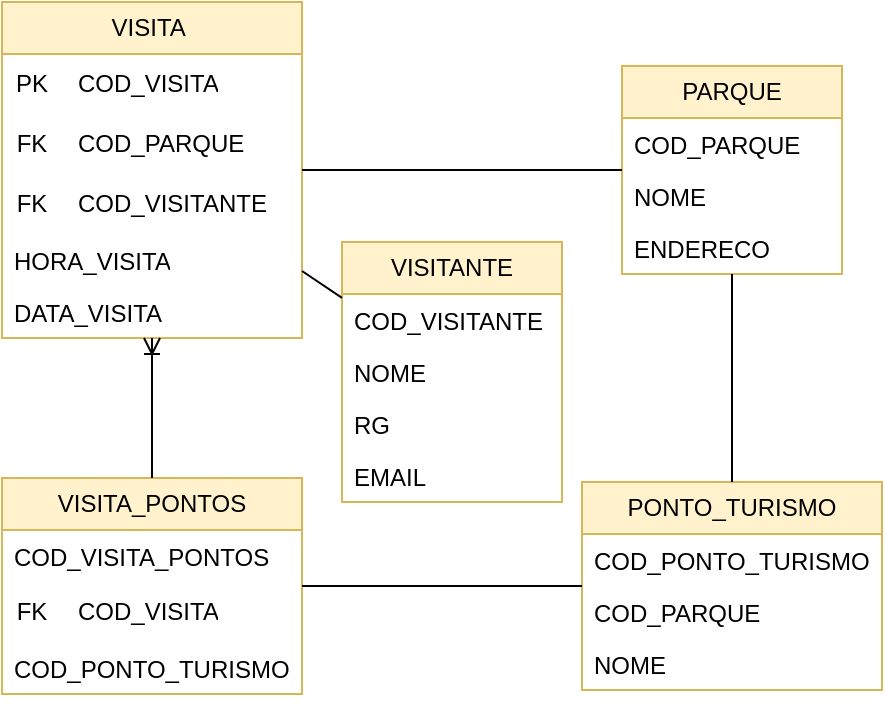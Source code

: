 <mxfile version="21.7.5" type="github">
  <diagram name="Página-1" id="nF6o-O6S5uCMybzs_Lc6">
    <mxGraphModel dx="794" dy="734" grid="1" gridSize="10" guides="1" tooltips="1" connect="1" arrows="1" fold="1" page="1" pageScale="1" pageWidth="827" pageHeight="1169" math="0" shadow="0">
      <root>
        <mxCell id="0" />
        <mxCell id="1" parent="0" />
        <mxCell id="-C26FK68keEegHWf-k7K-1" value="VISITA&amp;nbsp;" style="swimlane;fontStyle=0;childLayout=stackLayout;horizontal=1;startSize=26;fillColor=#fff2cc;horizontalStack=0;resizeParent=1;resizeParentMax=0;resizeLast=0;collapsible=1;marginBottom=0;whiteSpace=wrap;html=1;strokeColor=#d6b656;" vertex="1" parent="1">
          <mxGeometry x="120" y="640" width="150" height="168" as="geometry" />
        </mxCell>
        <mxCell id="-C26FK68keEegHWf-k7K-41" value="" style="shape=table;startSize=0;container=1;collapsible=1;childLayout=tableLayout;fixedRows=1;rowLines=0;fontStyle=0;align=center;resizeLast=1;strokeColor=none;fillColor=none;collapsible=0;" vertex="1" parent="-C26FK68keEegHWf-k7K-1">
          <mxGeometry y="26" width="150" height="30" as="geometry" />
        </mxCell>
        <mxCell id="-C26FK68keEegHWf-k7K-42" value="" style="shape=tableRow;horizontal=0;startSize=0;swimlaneHead=0;swimlaneBody=0;fillColor=none;collapsible=0;dropTarget=0;points=[[0,0.5],[1,0.5]];portConstraint=eastwest;top=0;left=0;right=0;bottom=0;" vertex="1" parent="-C26FK68keEegHWf-k7K-41">
          <mxGeometry width="150" height="30" as="geometry" />
        </mxCell>
        <mxCell id="-C26FK68keEegHWf-k7K-43" value="PK" style="shape=partialRectangle;connectable=0;fillColor=none;top=0;left=0;bottom=0;right=0;fontStyle=0;overflow=hidden;whiteSpace=wrap;html=1;" vertex="1" parent="-C26FK68keEegHWf-k7K-42">
          <mxGeometry width="30" height="30" as="geometry">
            <mxRectangle width="30" height="30" as="alternateBounds" />
          </mxGeometry>
        </mxCell>
        <mxCell id="-C26FK68keEegHWf-k7K-44" value="COD_VISITA" style="shape=partialRectangle;connectable=0;fillColor=none;top=0;left=0;bottom=0;right=0;align=left;spacingLeft=6;fontStyle=0;overflow=hidden;whiteSpace=wrap;html=1;" vertex="1" parent="-C26FK68keEegHWf-k7K-42">
          <mxGeometry x="30" width="120" height="30" as="geometry">
            <mxRectangle width="120" height="30" as="alternateBounds" />
          </mxGeometry>
        </mxCell>
        <mxCell id="-C26FK68keEegHWf-k7K-49" value="" style="shape=table;startSize=0;container=1;collapsible=1;childLayout=tableLayout;fixedRows=1;rowLines=0;fontStyle=0;align=center;resizeLast=1;strokeColor=none;fillColor=none;collapsible=0;" vertex="1" parent="-C26FK68keEegHWf-k7K-1">
          <mxGeometry y="56" width="150" height="30" as="geometry" />
        </mxCell>
        <mxCell id="-C26FK68keEegHWf-k7K-50" value="" style="shape=tableRow;horizontal=0;startSize=0;swimlaneHead=0;swimlaneBody=0;fillColor=none;collapsible=0;dropTarget=0;points=[[0,0.5],[1,0.5]];portConstraint=eastwest;top=0;left=0;right=0;bottom=0;" vertex="1" parent="-C26FK68keEegHWf-k7K-49">
          <mxGeometry width="150" height="30" as="geometry" />
        </mxCell>
        <mxCell id="-C26FK68keEegHWf-k7K-51" value="FK" style="shape=partialRectangle;connectable=0;fillColor=none;top=0;left=0;bottom=0;right=0;fontStyle=0;overflow=hidden;whiteSpace=wrap;html=1;" vertex="1" parent="-C26FK68keEegHWf-k7K-50">
          <mxGeometry width="30" height="30" as="geometry">
            <mxRectangle width="30" height="30" as="alternateBounds" />
          </mxGeometry>
        </mxCell>
        <mxCell id="-C26FK68keEegHWf-k7K-52" value="COD_PARQUE" style="shape=partialRectangle;connectable=0;fillColor=none;top=0;left=0;bottom=0;right=0;align=left;spacingLeft=6;fontStyle=0;overflow=hidden;whiteSpace=wrap;html=1;" vertex="1" parent="-C26FK68keEegHWf-k7K-50">
          <mxGeometry x="30" width="120" height="30" as="geometry">
            <mxRectangle width="120" height="30" as="alternateBounds" />
          </mxGeometry>
        </mxCell>
        <mxCell id="-C26FK68keEegHWf-k7K-53" value="" style="shape=table;startSize=0;container=1;collapsible=1;childLayout=tableLayout;fixedRows=1;rowLines=0;fontStyle=0;align=center;resizeLast=1;strokeColor=none;fillColor=none;collapsible=0;" vertex="1" parent="-C26FK68keEegHWf-k7K-1">
          <mxGeometry y="86" width="150" height="30" as="geometry" />
        </mxCell>
        <mxCell id="-C26FK68keEegHWf-k7K-54" value="" style="shape=tableRow;horizontal=0;startSize=0;swimlaneHead=0;swimlaneBody=0;fillColor=none;collapsible=0;dropTarget=0;points=[[0,0.5],[1,0.5]];portConstraint=eastwest;top=0;left=0;right=0;bottom=0;" vertex="1" parent="-C26FK68keEegHWf-k7K-53">
          <mxGeometry width="150" height="30" as="geometry" />
        </mxCell>
        <mxCell id="-C26FK68keEegHWf-k7K-55" value="FK" style="shape=partialRectangle;connectable=0;fillColor=none;top=0;left=0;bottom=0;right=0;fontStyle=0;overflow=hidden;whiteSpace=wrap;html=1;" vertex="1" parent="-C26FK68keEegHWf-k7K-54">
          <mxGeometry width="30" height="30" as="geometry">
            <mxRectangle width="30" height="30" as="alternateBounds" />
          </mxGeometry>
        </mxCell>
        <mxCell id="-C26FK68keEegHWf-k7K-56" value="COD_VISITANTE" style="shape=partialRectangle;connectable=0;fillColor=none;top=0;left=0;bottom=0;right=0;align=left;spacingLeft=6;fontStyle=0;overflow=hidden;whiteSpace=wrap;html=1;" vertex="1" parent="-C26FK68keEegHWf-k7K-54">
          <mxGeometry x="30" width="120" height="30" as="geometry">
            <mxRectangle width="120" height="30" as="alternateBounds" />
          </mxGeometry>
        </mxCell>
        <mxCell id="-C26FK68keEegHWf-k7K-13" value="HORA_VISITA" style="text;strokeColor=none;fillColor=none;align=left;verticalAlign=top;spacingLeft=4;spacingRight=4;overflow=hidden;rotatable=0;points=[[0,0.5],[1,0.5]];portConstraint=eastwest;whiteSpace=wrap;html=1;" vertex="1" parent="-C26FK68keEegHWf-k7K-1">
          <mxGeometry y="116" width="150" height="26" as="geometry" />
        </mxCell>
        <mxCell id="-C26FK68keEegHWf-k7K-14" value="DATA_VISITA" style="text;strokeColor=none;fillColor=none;align=left;verticalAlign=top;spacingLeft=4;spacingRight=4;overflow=hidden;rotatable=0;points=[[0,0.5],[1,0.5]];portConstraint=eastwest;whiteSpace=wrap;html=1;" vertex="1" parent="-C26FK68keEegHWf-k7K-1">
          <mxGeometry y="142" width="150" height="26" as="geometry" />
        </mxCell>
        <mxCell id="-C26FK68keEegHWf-k7K-5" value="PARQUE" style="swimlane;fontStyle=0;childLayout=stackLayout;horizontal=1;startSize=26;fillColor=#fff2cc;horizontalStack=0;resizeParent=1;resizeParentMax=0;resizeLast=0;collapsible=1;marginBottom=0;whiteSpace=wrap;html=1;strokeColor=#d6b656;" vertex="1" parent="1">
          <mxGeometry x="430" y="672" width="110" height="104" as="geometry" />
        </mxCell>
        <mxCell id="-C26FK68keEegHWf-k7K-6" value="COD_PARQUE" style="text;strokeColor=none;fillColor=none;align=left;verticalAlign=top;spacingLeft=4;spacingRight=4;overflow=hidden;rotatable=0;points=[[0,0.5],[1,0.5]];portConstraint=eastwest;whiteSpace=wrap;html=1;" vertex="1" parent="-C26FK68keEegHWf-k7K-5">
          <mxGeometry y="26" width="110" height="26" as="geometry" />
        </mxCell>
        <mxCell id="-C26FK68keEegHWf-k7K-7" value="NOME" style="text;strokeColor=none;fillColor=none;align=left;verticalAlign=top;spacingLeft=4;spacingRight=4;overflow=hidden;rotatable=0;points=[[0,0.5],[1,0.5]];portConstraint=eastwest;whiteSpace=wrap;html=1;" vertex="1" parent="-C26FK68keEegHWf-k7K-5">
          <mxGeometry y="52" width="110" height="26" as="geometry" />
        </mxCell>
        <mxCell id="-C26FK68keEegHWf-k7K-8" value="ENDERECO" style="text;strokeColor=none;fillColor=none;align=left;verticalAlign=top;spacingLeft=4;spacingRight=4;overflow=hidden;rotatable=0;points=[[0,0.5],[1,0.5]];portConstraint=eastwest;whiteSpace=wrap;html=1;" vertex="1" parent="-C26FK68keEegHWf-k7K-5">
          <mxGeometry y="78" width="110" height="26" as="geometry" />
        </mxCell>
        <mxCell id="-C26FK68keEegHWf-k7K-9" value="PONTO_TURISMO" style="swimlane;fontStyle=0;childLayout=stackLayout;horizontal=1;startSize=26;fillColor=#fff2cc;horizontalStack=0;resizeParent=1;resizeParentMax=0;resizeLast=0;collapsible=1;marginBottom=0;whiteSpace=wrap;html=1;strokeColor=#d6b656;" vertex="1" parent="1">
          <mxGeometry x="410" y="880" width="150" height="104" as="geometry" />
        </mxCell>
        <mxCell id="-C26FK68keEegHWf-k7K-10" value="COD_PONTO_TURISMO" style="text;strokeColor=none;fillColor=none;align=left;verticalAlign=top;spacingLeft=4;spacingRight=4;overflow=hidden;rotatable=0;points=[[0,0.5],[1,0.5]];portConstraint=eastwest;whiteSpace=wrap;html=1;" vertex="1" parent="-C26FK68keEegHWf-k7K-9">
          <mxGeometry y="26" width="150" height="26" as="geometry" />
        </mxCell>
        <mxCell id="-C26FK68keEegHWf-k7K-11" value="COD_PARQUE" style="text;strokeColor=none;fillColor=none;align=left;verticalAlign=top;spacingLeft=4;spacingRight=4;overflow=hidden;rotatable=0;points=[[0,0.5],[1,0.5]];portConstraint=eastwest;whiteSpace=wrap;html=1;" vertex="1" parent="-C26FK68keEegHWf-k7K-9">
          <mxGeometry y="52" width="150" height="26" as="geometry" />
        </mxCell>
        <mxCell id="-C26FK68keEegHWf-k7K-12" value="NOME" style="text;strokeColor=none;fillColor=none;align=left;verticalAlign=top;spacingLeft=4;spacingRight=4;overflow=hidden;rotatable=0;points=[[0,0.5],[1,0.5]];portConstraint=eastwest;whiteSpace=wrap;html=1;" vertex="1" parent="-C26FK68keEegHWf-k7K-9">
          <mxGeometry y="78" width="150" height="26" as="geometry" />
        </mxCell>
        <mxCell id="-C26FK68keEegHWf-k7K-15" value="VISITANTE" style="swimlane;fontStyle=0;childLayout=stackLayout;horizontal=1;startSize=26;fillColor=#fff2cc;horizontalStack=0;resizeParent=1;resizeParentMax=0;resizeLast=0;collapsible=1;marginBottom=0;whiteSpace=wrap;html=1;strokeColor=#d6b656;" vertex="1" parent="1">
          <mxGeometry x="290" y="760" width="110" height="130" as="geometry" />
        </mxCell>
        <mxCell id="-C26FK68keEegHWf-k7K-16" value="COD_VISITANTE" style="text;strokeColor=none;fillColor=none;align=left;verticalAlign=top;spacingLeft=4;spacingRight=4;overflow=hidden;rotatable=0;points=[[0,0.5],[1,0.5]];portConstraint=eastwest;whiteSpace=wrap;html=1;" vertex="1" parent="-C26FK68keEegHWf-k7K-15">
          <mxGeometry y="26" width="110" height="26" as="geometry" />
        </mxCell>
        <mxCell id="-C26FK68keEegHWf-k7K-17" value="NOME" style="text;strokeColor=none;fillColor=none;align=left;verticalAlign=top;spacingLeft=4;spacingRight=4;overflow=hidden;rotatable=0;points=[[0,0.5],[1,0.5]];portConstraint=eastwest;whiteSpace=wrap;html=1;" vertex="1" parent="-C26FK68keEegHWf-k7K-15">
          <mxGeometry y="52" width="110" height="26" as="geometry" />
        </mxCell>
        <mxCell id="-C26FK68keEegHWf-k7K-18" value="RG" style="text;strokeColor=none;fillColor=none;align=left;verticalAlign=top;spacingLeft=4;spacingRight=4;overflow=hidden;rotatable=0;points=[[0,0.5],[1,0.5]];portConstraint=eastwest;whiteSpace=wrap;html=1;" vertex="1" parent="-C26FK68keEegHWf-k7K-15">
          <mxGeometry y="78" width="110" height="26" as="geometry" />
        </mxCell>
        <mxCell id="-C26FK68keEegHWf-k7K-23" value="EMAIL" style="text;strokeColor=none;fillColor=none;align=left;verticalAlign=top;spacingLeft=4;spacingRight=4;overflow=hidden;rotatable=0;points=[[0,0.5],[1,0.5]];portConstraint=eastwest;whiteSpace=wrap;html=1;" vertex="1" parent="-C26FK68keEegHWf-k7K-15">
          <mxGeometry y="104" width="110" height="26" as="geometry" />
        </mxCell>
        <mxCell id="-C26FK68keEegHWf-k7K-19" value="VISITA_PONTOS" style="swimlane;fontStyle=0;childLayout=stackLayout;horizontal=1;startSize=26;fillColor=#fff2cc;horizontalStack=0;resizeParent=1;resizeParentMax=0;resizeLast=0;collapsible=1;marginBottom=0;whiteSpace=wrap;html=1;strokeColor=#d6b656;" vertex="1" parent="1">
          <mxGeometry x="120" y="878" width="150" height="108" as="geometry" />
        </mxCell>
        <mxCell id="-C26FK68keEegHWf-k7K-20" value="COD_VISITA_PONTOS" style="text;strokeColor=none;fillColor=none;align=left;verticalAlign=top;spacingLeft=4;spacingRight=4;overflow=hidden;rotatable=0;points=[[0,0.5],[1,0.5]];portConstraint=eastwest;whiteSpace=wrap;html=1;" vertex="1" parent="-C26FK68keEegHWf-k7K-19">
          <mxGeometry y="26" width="150" height="26" as="geometry" />
        </mxCell>
        <mxCell id="-C26FK68keEegHWf-k7K-45" value="" style="shape=table;startSize=0;container=1;collapsible=1;childLayout=tableLayout;fixedRows=1;rowLines=0;fontStyle=0;align=center;resizeLast=1;strokeColor=none;fillColor=none;collapsible=0;" vertex="1" parent="-C26FK68keEegHWf-k7K-19">
          <mxGeometry y="52" width="150" height="30" as="geometry" />
        </mxCell>
        <mxCell id="-C26FK68keEegHWf-k7K-46" value="" style="shape=tableRow;horizontal=0;startSize=0;swimlaneHead=0;swimlaneBody=0;fillColor=none;collapsible=0;dropTarget=0;points=[[0,0.5],[1,0.5]];portConstraint=eastwest;top=0;left=0;right=0;bottom=0;" vertex="1" parent="-C26FK68keEegHWf-k7K-45">
          <mxGeometry width="150" height="30" as="geometry" />
        </mxCell>
        <mxCell id="-C26FK68keEegHWf-k7K-47" value="FK" style="shape=partialRectangle;connectable=0;fillColor=none;top=0;left=0;bottom=0;right=0;fontStyle=0;overflow=hidden;whiteSpace=wrap;html=1;" vertex="1" parent="-C26FK68keEegHWf-k7K-46">
          <mxGeometry width="30" height="30" as="geometry">
            <mxRectangle width="30" height="30" as="alternateBounds" />
          </mxGeometry>
        </mxCell>
        <mxCell id="-C26FK68keEegHWf-k7K-48" value="COD_VISITA" style="shape=partialRectangle;connectable=0;fillColor=none;top=0;left=0;bottom=0;right=0;align=left;spacingLeft=6;fontStyle=0;overflow=hidden;whiteSpace=wrap;html=1;" vertex="1" parent="-C26FK68keEegHWf-k7K-46">
          <mxGeometry x="30" width="120" height="30" as="geometry">
            <mxRectangle width="120" height="30" as="alternateBounds" />
          </mxGeometry>
        </mxCell>
        <mxCell id="-C26FK68keEegHWf-k7K-22" value="COD_PONTO_TURISMO" style="text;strokeColor=none;fillColor=none;align=left;verticalAlign=top;spacingLeft=4;spacingRight=4;overflow=hidden;rotatable=0;points=[[0,0.5],[1,0.5]];portConstraint=eastwest;whiteSpace=wrap;html=1;" vertex="1" parent="-C26FK68keEegHWf-k7K-19">
          <mxGeometry y="82" width="150" height="26" as="geometry" />
        </mxCell>
        <mxCell id="-C26FK68keEegHWf-k7K-31" value="" style="endArrow=none;html=1;rounded=0;" edge="1" parent="1" source="-C26FK68keEegHWf-k7K-5" target="-C26FK68keEegHWf-k7K-9">
          <mxGeometry relative="1" as="geometry">
            <mxPoint x="330" y="880" as="sourcePoint" />
            <mxPoint x="490" y="880" as="targetPoint" />
          </mxGeometry>
        </mxCell>
        <mxCell id="-C26FK68keEegHWf-k7K-33" value="" style="endArrow=none;html=1;rounded=0;" edge="1" parent="1" source="-C26FK68keEegHWf-k7K-19" target="-C26FK68keEegHWf-k7K-9">
          <mxGeometry relative="1" as="geometry">
            <mxPoint x="330" y="880" as="sourcePoint" />
            <mxPoint x="490" y="880" as="targetPoint" />
          </mxGeometry>
        </mxCell>
        <mxCell id="-C26FK68keEegHWf-k7K-35" value="" style="endArrow=none;html=1;rounded=0;" edge="1" parent="1" source="-C26FK68keEegHWf-k7K-1" target="-C26FK68keEegHWf-k7K-5">
          <mxGeometry relative="1" as="geometry">
            <mxPoint x="330" y="880" as="sourcePoint" />
            <mxPoint x="490" y="880" as="targetPoint" />
          </mxGeometry>
        </mxCell>
        <mxCell id="-C26FK68keEegHWf-k7K-36" value="" style="endArrow=none;html=1;rounded=0;" edge="1" parent="1" source="-C26FK68keEegHWf-k7K-15" target="-C26FK68keEegHWf-k7K-1">
          <mxGeometry relative="1" as="geometry">
            <mxPoint x="330" y="880" as="sourcePoint" />
            <mxPoint x="490" y="880" as="targetPoint" />
          </mxGeometry>
        </mxCell>
        <mxCell id="-C26FK68keEegHWf-k7K-58" value="" style="edgeStyle=orthogonalEdgeStyle;fontSize=12;html=1;endArrow=ERoneToMany;rounded=0;" edge="1" parent="1" source="-C26FK68keEegHWf-k7K-19" target="-C26FK68keEegHWf-k7K-1">
          <mxGeometry width="100" height="100" relative="1" as="geometry">
            <mxPoint x="360" y="930" as="sourcePoint" />
            <mxPoint x="460" y="830" as="targetPoint" />
          </mxGeometry>
        </mxCell>
      </root>
    </mxGraphModel>
  </diagram>
</mxfile>
